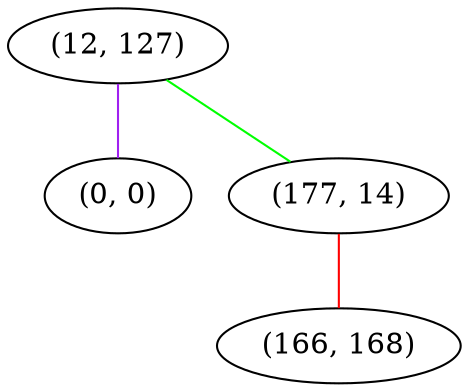 graph "" {
"(12, 127)";
"(0, 0)";
"(177, 14)";
"(166, 168)";
"(12, 127)" -- "(0, 0)"  [color=purple, key=0, weight=4];
"(12, 127)" -- "(177, 14)"  [color=green, key=0, weight=2];
"(177, 14)" -- "(166, 168)"  [color=red, key=0, weight=1];
}
